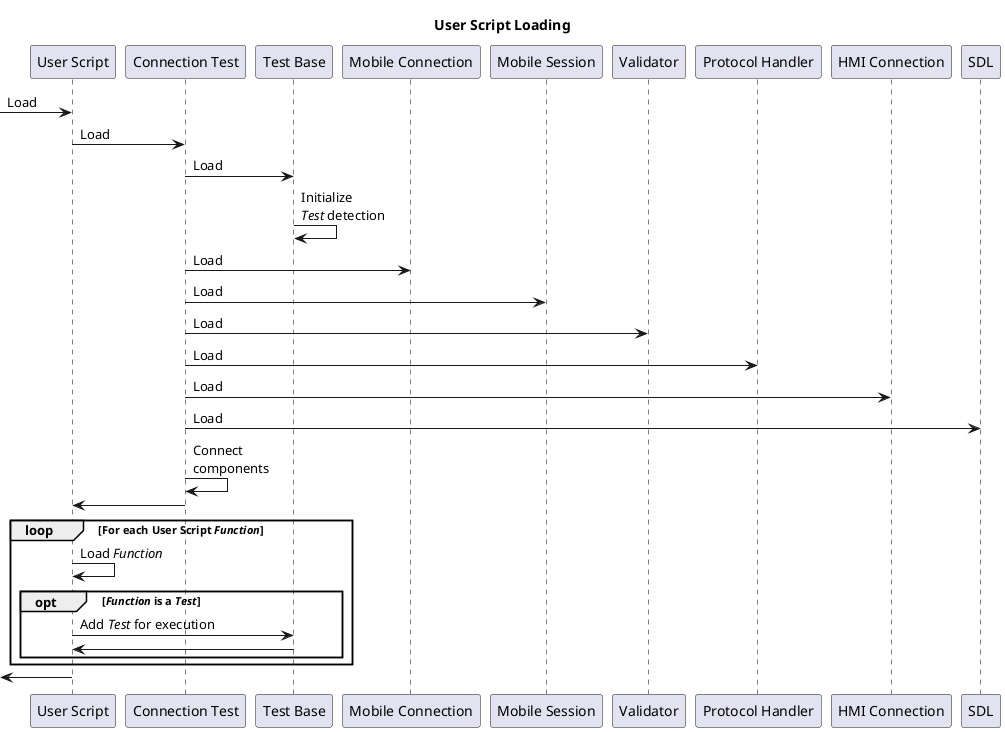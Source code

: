 @startuml
/'
It is a source file for ATF SAD diagram.
For further information, please, follow http://plantuml.com/ 
'/

title User Script Loading

participant "User Script" as user_script
participant "Connection Test" as con_test
participant "Test Base" as test_base
participant "Mobile Connection" as mob_con
participant "Mobile Session" as mob_sess
participant "Validator" as validator
participant "Protocol Handler" as ph
participant "HMI Connection" as hmi_con
participant "SDL" as sdl

[-> user_script : Load
user_script -> con_test : Load
con_test -> test_base : Load
test_base -> test_base : Initialize \n//Test// detection
con_test -> mob_con : Load
con_test -> mob_sess : Load
con_test -> validator : Load
con_test -> ph : Load
con_test -> hmi_con : Load
con_test -> sdl : Load

con_test -> con_test : Connect \ncomponents
con_test -> user_script

loop For each User Script //Function//
    user_script -> user_script : Load //Function//
    opt //Function// is a //Test//
        user_script -> test_base : Add //Test// for execution
        test_base -> user_script
    end
end
[<- user_script

skinparam defaultFontSize 16
skinparam sequence {
    ArrowColor Blue
    ArrowFontColor #2027E8
    ArrowFontStyle bold
     
    LifeLineBorderColor black
     
    ParticipantBorderColor black
    ParticipantBackgroundColor white
    ParticipantFontSize 17
    ParticipantFontColor black
     
    ActorBorderColor black
    ActorBackgroundColor white
    ActorFontColor Blue
    ActorFontSize 17
    ActorFontName Blue
    sequenceArrowFontSize  16
    DividerBackgroundColor #FEFECE
}
@enduml
